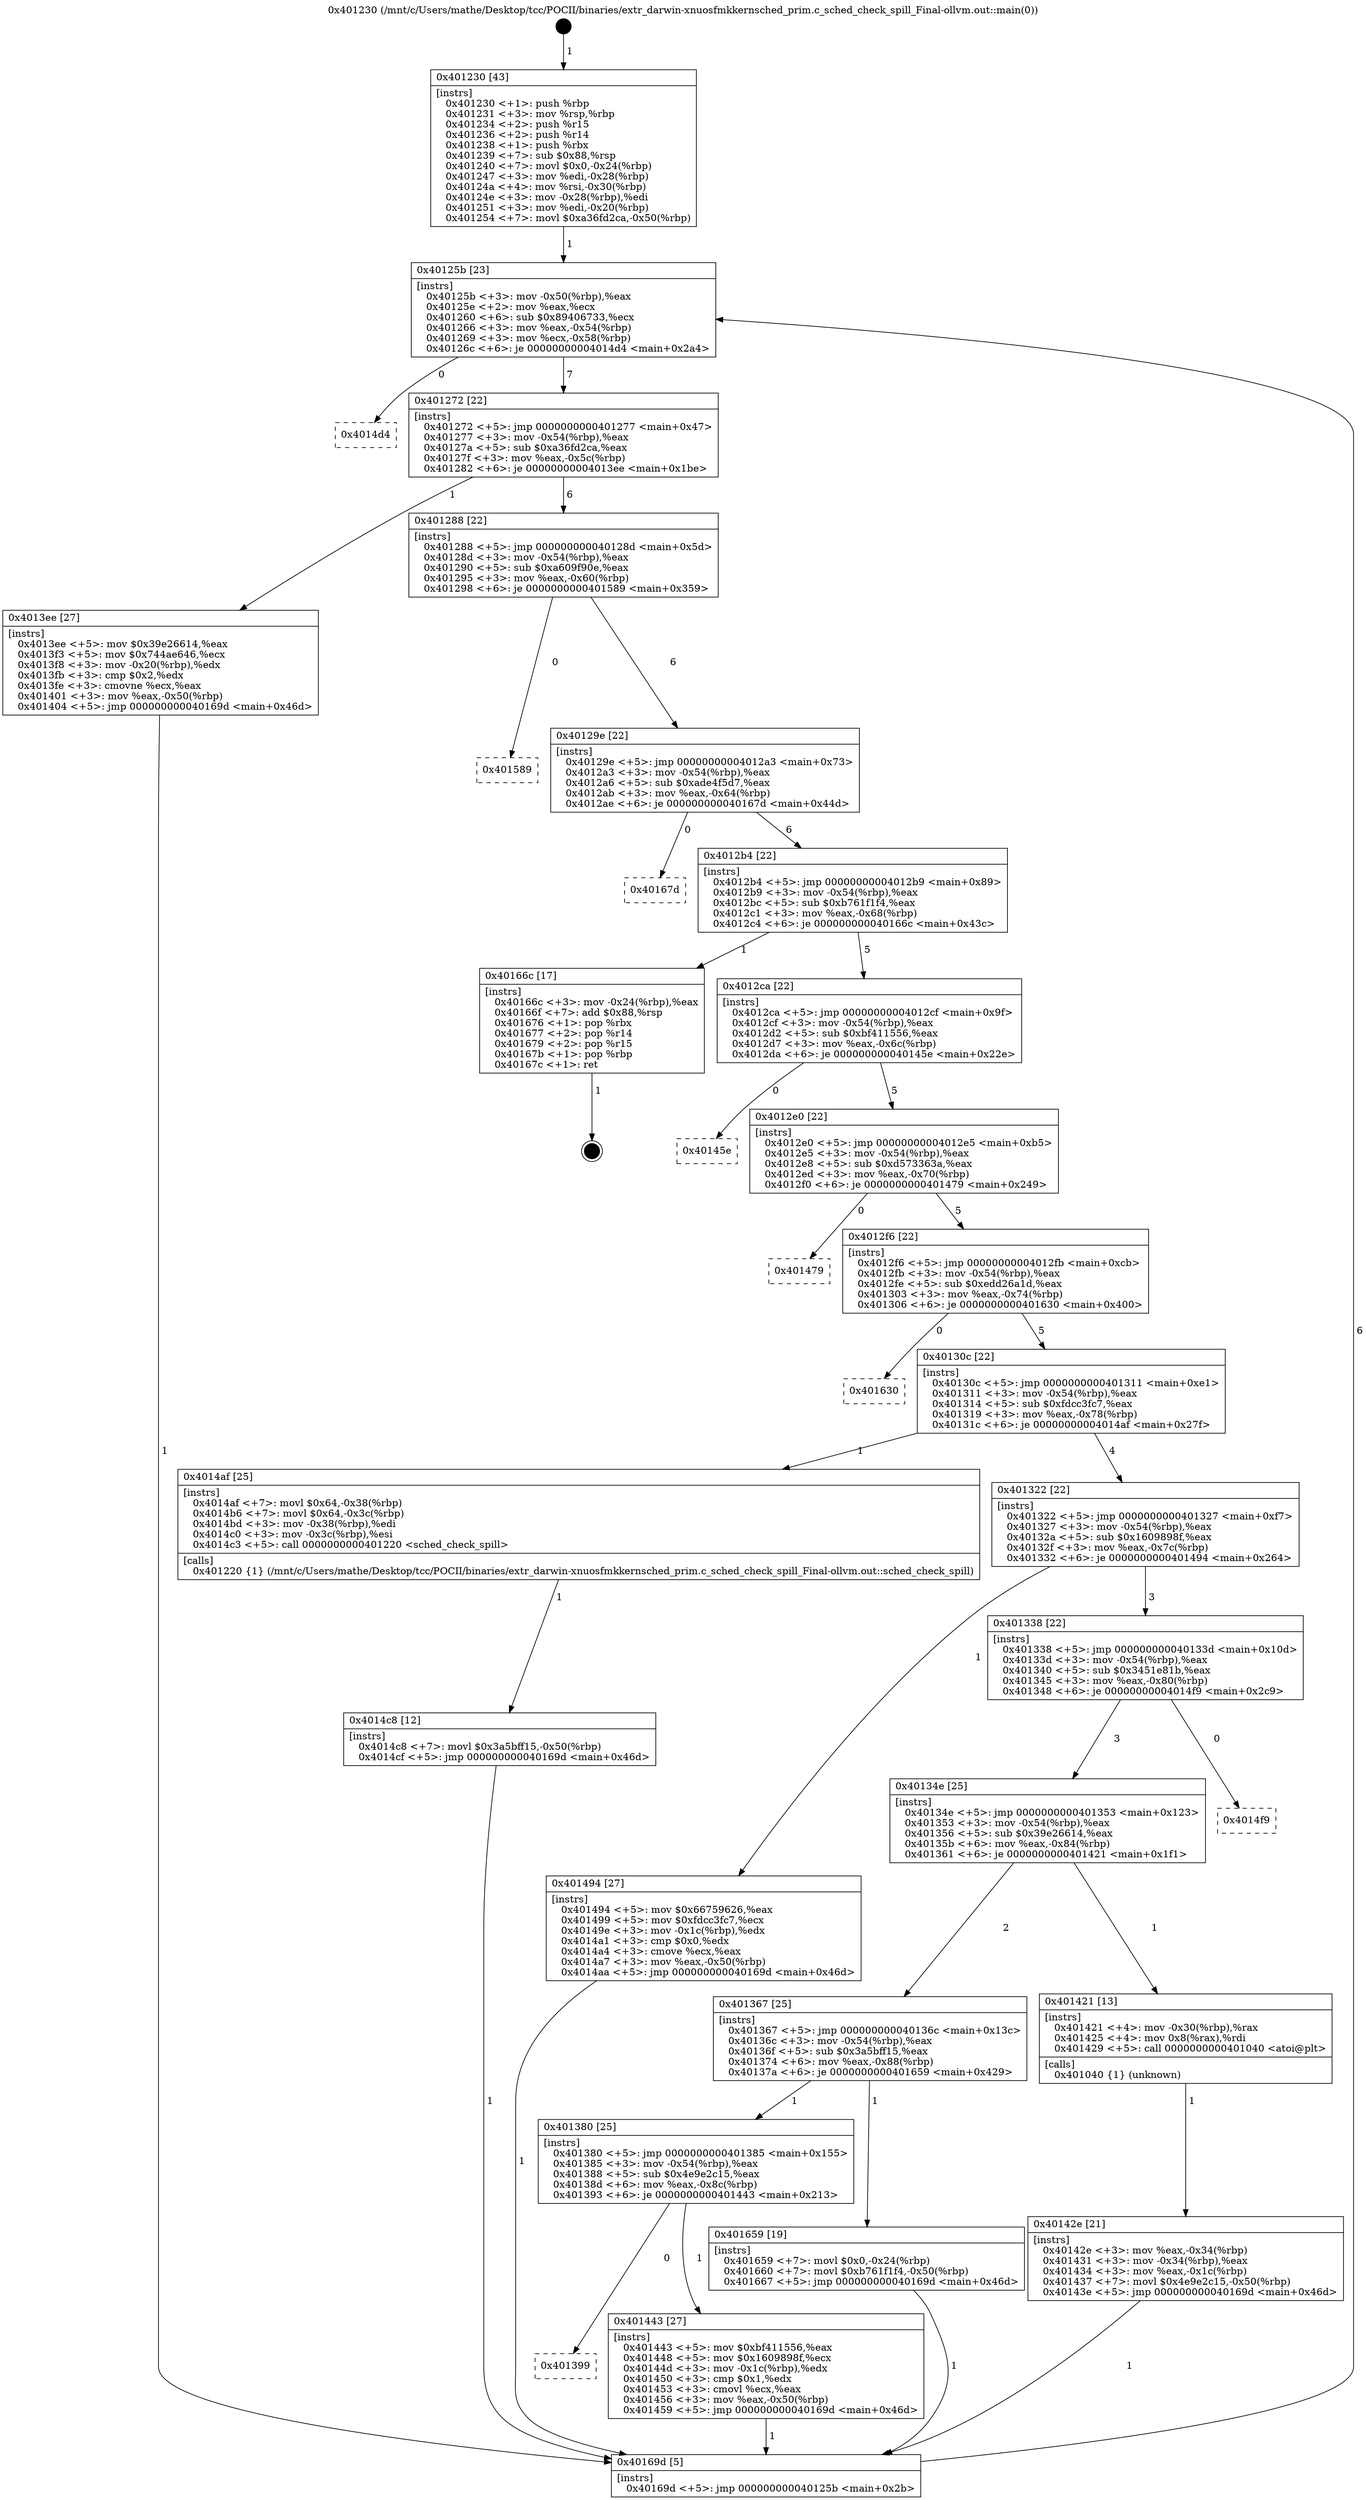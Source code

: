 digraph "0x401230" {
  label = "0x401230 (/mnt/c/Users/mathe/Desktop/tcc/POCII/binaries/extr_darwin-xnuosfmkkernsched_prim.c_sched_check_spill_Final-ollvm.out::main(0))"
  labelloc = "t"
  node[shape=record]

  Entry [label="",width=0.3,height=0.3,shape=circle,fillcolor=black,style=filled]
  "0x40125b" [label="{
     0x40125b [23]\l
     | [instrs]\l
     &nbsp;&nbsp;0x40125b \<+3\>: mov -0x50(%rbp),%eax\l
     &nbsp;&nbsp;0x40125e \<+2\>: mov %eax,%ecx\l
     &nbsp;&nbsp;0x401260 \<+6\>: sub $0x89406733,%ecx\l
     &nbsp;&nbsp;0x401266 \<+3\>: mov %eax,-0x54(%rbp)\l
     &nbsp;&nbsp;0x401269 \<+3\>: mov %ecx,-0x58(%rbp)\l
     &nbsp;&nbsp;0x40126c \<+6\>: je 00000000004014d4 \<main+0x2a4\>\l
  }"]
  "0x4014d4" [label="{
     0x4014d4\l
  }", style=dashed]
  "0x401272" [label="{
     0x401272 [22]\l
     | [instrs]\l
     &nbsp;&nbsp;0x401272 \<+5\>: jmp 0000000000401277 \<main+0x47\>\l
     &nbsp;&nbsp;0x401277 \<+3\>: mov -0x54(%rbp),%eax\l
     &nbsp;&nbsp;0x40127a \<+5\>: sub $0xa36fd2ca,%eax\l
     &nbsp;&nbsp;0x40127f \<+3\>: mov %eax,-0x5c(%rbp)\l
     &nbsp;&nbsp;0x401282 \<+6\>: je 00000000004013ee \<main+0x1be\>\l
  }"]
  Exit [label="",width=0.3,height=0.3,shape=circle,fillcolor=black,style=filled,peripheries=2]
  "0x4013ee" [label="{
     0x4013ee [27]\l
     | [instrs]\l
     &nbsp;&nbsp;0x4013ee \<+5\>: mov $0x39e26614,%eax\l
     &nbsp;&nbsp;0x4013f3 \<+5\>: mov $0x744ae646,%ecx\l
     &nbsp;&nbsp;0x4013f8 \<+3\>: mov -0x20(%rbp),%edx\l
     &nbsp;&nbsp;0x4013fb \<+3\>: cmp $0x2,%edx\l
     &nbsp;&nbsp;0x4013fe \<+3\>: cmovne %ecx,%eax\l
     &nbsp;&nbsp;0x401401 \<+3\>: mov %eax,-0x50(%rbp)\l
     &nbsp;&nbsp;0x401404 \<+5\>: jmp 000000000040169d \<main+0x46d\>\l
  }"]
  "0x401288" [label="{
     0x401288 [22]\l
     | [instrs]\l
     &nbsp;&nbsp;0x401288 \<+5\>: jmp 000000000040128d \<main+0x5d\>\l
     &nbsp;&nbsp;0x40128d \<+3\>: mov -0x54(%rbp),%eax\l
     &nbsp;&nbsp;0x401290 \<+5\>: sub $0xa609f90e,%eax\l
     &nbsp;&nbsp;0x401295 \<+3\>: mov %eax,-0x60(%rbp)\l
     &nbsp;&nbsp;0x401298 \<+6\>: je 0000000000401589 \<main+0x359\>\l
  }"]
  "0x40169d" [label="{
     0x40169d [5]\l
     | [instrs]\l
     &nbsp;&nbsp;0x40169d \<+5\>: jmp 000000000040125b \<main+0x2b\>\l
  }"]
  "0x401230" [label="{
     0x401230 [43]\l
     | [instrs]\l
     &nbsp;&nbsp;0x401230 \<+1\>: push %rbp\l
     &nbsp;&nbsp;0x401231 \<+3\>: mov %rsp,%rbp\l
     &nbsp;&nbsp;0x401234 \<+2\>: push %r15\l
     &nbsp;&nbsp;0x401236 \<+2\>: push %r14\l
     &nbsp;&nbsp;0x401238 \<+1\>: push %rbx\l
     &nbsp;&nbsp;0x401239 \<+7\>: sub $0x88,%rsp\l
     &nbsp;&nbsp;0x401240 \<+7\>: movl $0x0,-0x24(%rbp)\l
     &nbsp;&nbsp;0x401247 \<+3\>: mov %edi,-0x28(%rbp)\l
     &nbsp;&nbsp;0x40124a \<+4\>: mov %rsi,-0x30(%rbp)\l
     &nbsp;&nbsp;0x40124e \<+3\>: mov -0x28(%rbp),%edi\l
     &nbsp;&nbsp;0x401251 \<+3\>: mov %edi,-0x20(%rbp)\l
     &nbsp;&nbsp;0x401254 \<+7\>: movl $0xa36fd2ca,-0x50(%rbp)\l
  }"]
  "0x4014c8" [label="{
     0x4014c8 [12]\l
     | [instrs]\l
     &nbsp;&nbsp;0x4014c8 \<+7\>: movl $0x3a5bff15,-0x50(%rbp)\l
     &nbsp;&nbsp;0x4014cf \<+5\>: jmp 000000000040169d \<main+0x46d\>\l
  }"]
  "0x401589" [label="{
     0x401589\l
  }", style=dashed]
  "0x40129e" [label="{
     0x40129e [22]\l
     | [instrs]\l
     &nbsp;&nbsp;0x40129e \<+5\>: jmp 00000000004012a3 \<main+0x73\>\l
     &nbsp;&nbsp;0x4012a3 \<+3\>: mov -0x54(%rbp),%eax\l
     &nbsp;&nbsp;0x4012a6 \<+5\>: sub $0xade4f5d7,%eax\l
     &nbsp;&nbsp;0x4012ab \<+3\>: mov %eax,-0x64(%rbp)\l
     &nbsp;&nbsp;0x4012ae \<+6\>: je 000000000040167d \<main+0x44d\>\l
  }"]
  "0x401399" [label="{
     0x401399\l
  }", style=dashed]
  "0x40167d" [label="{
     0x40167d\l
  }", style=dashed]
  "0x4012b4" [label="{
     0x4012b4 [22]\l
     | [instrs]\l
     &nbsp;&nbsp;0x4012b4 \<+5\>: jmp 00000000004012b9 \<main+0x89\>\l
     &nbsp;&nbsp;0x4012b9 \<+3\>: mov -0x54(%rbp),%eax\l
     &nbsp;&nbsp;0x4012bc \<+5\>: sub $0xb761f1f4,%eax\l
     &nbsp;&nbsp;0x4012c1 \<+3\>: mov %eax,-0x68(%rbp)\l
     &nbsp;&nbsp;0x4012c4 \<+6\>: je 000000000040166c \<main+0x43c\>\l
  }"]
  "0x401443" [label="{
     0x401443 [27]\l
     | [instrs]\l
     &nbsp;&nbsp;0x401443 \<+5\>: mov $0xbf411556,%eax\l
     &nbsp;&nbsp;0x401448 \<+5\>: mov $0x1609898f,%ecx\l
     &nbsp;&nbsp;0x40144d \<+3\>: mov -0x1c(%rbp),%edx\l
     &nbsp;&nbsp;0x401450 \<+3\>: cmp $0x1,%edx\l
     &nbsp;&nbsp;0x401453 \<+3\>: cmovl %ecx,%eax\l
     &nbsp;&nbsp;0x401456 \<+3\>: mov %eax,-0x50(%rbp)\l
     &nbsp;&nbsp;0x401459 \<+5\>: jmp 000000000040169d \<main+0x46d\>\l
  }"]
  "0x40166c" [label="{
     0x40166c [17]\l
     | [instrs]\l
     &nbsp;&nbsp;0x40166c \<+3\>: mov -0x24(%rbp),%eax\l
     &nbsp;&nbsp;0x40166f \<+7\>: add $0x88,%rsp\l
     &nbsp;&nbsp;0x401676 \<+1\>: pop %rbx\l
     &nbsp;&nbsp;0x401677 \<+2\>: pop %r14\l
     &nbsp;&nbsp;0x401679 \<+2\>: pop %r15\l
     &nbsp;&nbsp;0x40167b \<+1\>: pop %rbp\l
     &nbsp;&nbsp;0x40167c \<+1\>: ret\l
  }"]
  "0x4012ca" [label="{
     0x4012ca [22]\l
     | [instrs]\l
     &nbsp;&nbsp;0x4012ca \<+5\>: jmp 00000000004012cf \<main+0x9f\>\l
     &nbsp;&nbsp;0x4012cf \<+3\>: mov -0x54(%rbp),%eax\l
     &nbsp;&nbsp;0x4012d2 \<+5\>: sub $0xbf411556,%eax\l
     &nbsp;&nbsp;0x4012d7 \<+3\>: mov %eax,-0x6c(%rbp)\l
     &nbsp;&nbsp;0x4012da \<+6\>: je 000000000040145e \<main+0x22e\>\l
  }"]
  "0x401380" [label="{
     0x401380 [25]\l
     | [instrs]\l
     &nbsp;&nbsp;0x401380 \<+5\>: jmp 0000000000401385 \<main+0x155\>\l
     &nbsp;&nbsp;0x401385 \<+3\>: mov -0x54(%rbp),%eax\l
     &nbsp;&nbsp;0x401388 \<+5\>: sub $0x4e9e2c15,%eax\l
     &nbsp;&nbsp;0x40138d \<+6\>: mov %eax,-0x8c(%rbp)\l
     &nbsp;&nbsp;0x401393 \<+6\>: je 0000000000401443 \<main+0x213\>\l
  }"]
  "0x40145e" [label="{
     0x40145e\l
  }", style=dashed]
  "0x4012e0" [label="{
     0x4012e0 [22]\l
     | [instrs]\l
     &nbsp;&nbsp;0x4012e0 \<+5\>: jmp 00000000004012e5 \<main+0xb5\>\l
     &nbsp;&nbsp;0x4012e5 \<+3\>: mov -0x54(%rbp),%eax\l
     &nbsp;&nbsp;0x4012e8 \<+5\>: sub $0xd573363a,%eax\l
     &nbsp;&nbsp;0x4012ed \<+3\>: mov %eax,-0x70(%rbp)\l
     &nbsp;&nbsp;0x4012f0 \<+6\>: je 0000000000401479 \<main+0x249\>\l
  }"]
  "0x401659" [label="{
     0x401659 [19]\l
     | [instrs]\l
     &nbsp;&nbsp;0x401659 \<+7\>: movl $0x0,-0x24(%rbp)\l
     &nbsp;&nbsp;0x401660 \<+7\>: movl $0xb761f1f4,-0x50(%rbp)\l
     &nbsp;&nbsp;0x401667 \<+5\>: jmp 000000000040169d \<main+0x46d\>\l
  }"]
  "0x401479" [label="{
     0x401479\l
  }", style=dashed]
  "0x4012f6" [label="{
     0x4012f6 [22]\l
     | [instrs]\l
     &nbsp;&nbsp;0x4012f6 \<+5\>: jmp 00000000004012fb \<main+0xcb\>\l
     &nbsp;&nbsp;0x4012fb \<+3\>: mov -0x54(%rbp),%eax\l
     &nbsp;&nbsp;0x4012fe \<+5\>: sub $0xedd26a1d,%eax\l
     &nbsp;&nbsp;0x401303 \<+3\>: mov %eax,-0x74(%rbp)\l
     &nbsp;&nbsp;0x401306 \<+6\>: je 0000000000401630 \<main+0x400\>\l
  }"]
  "0x40142e" [label="{
     0x40142e [21]\l
     | [instrs]\l
     &nbsp;&nbsp;0x40142e \<+3\>: mov %eax,-0x34(%rbp)\l
     &nbsp;&nbsp;0x401431 \<+3\>: mov -0x34(%rbp),%eax\l
     &nbsp;&nbsp;0x401434 \<+3\>: mov %eax,-0x1c(%rbp)\l
     &nbsp;&nbsp;0x401437 \<+7\>: movl $0x4e9e2c15,-0x50(%rbp)\l
     &nbsp;&nbsp;0x40143e \<+5\>: jmp 000000000040169d \<main+0x46d\>\l
  }"]
  "0x401630" [label="{
     0x401630\l
  }", style=dashed]
  "0x40130c" [label="{
     0x40130c [22]\l
     | [instrs]\l
     &nbsp;&nbsp;0x40130c \<+5\>: jmp 0000000000401311 \<main+0xe1\>\l
     &nbsp;&nbsp;0x401311 \<+3\>: mov -0x54(%rbp),%eax\l
     &nbsp;&nbsp;0x401314 \<+5\>: sub $0xfdcc3fc7,%eax\l
     &nbsp;&nbsp;0x401319 \<+3\>: mov %eax,-0x78(%rbp)\l
     &nbsp;&nbsp;0x40131c \<+6\>: je 00000000004014af \<main+0x27f\>\l
  }"]
  "0x401367" [label="{
     0x401367 [25]\l
     | [instrs]\l
     &nbsp;&nbsp;0x401367 \<+5\>: jmp 000000000040136c \<main+0x13c\>\l
     &nbsp;&nbsp;0x40136c \<+3\>: mov -0x54(%rbp),%eax\l
     &nbsp;&nbsp;0x40136f \<+5\>: sub $0x3a5bff15,%eax\l
     &nbsp;&nbsp;0x401374 \<+6\>: mov %eax,-0x88(%rbp)\l
     &nbsp;&nbsp;0x40137a \<+6\>: je 0000000000401659 \<main+0x429\>\l
  }"]
  "0x4014af" [label="{
     0x4014af [25]\l
     | [instrs]\l
     &nbsp;&nbsp;0x4014af \<+7\>: movl $0x64,-0x38(%rbp)\l
     &nbsp;&nbsp;0x4014b6 \<+7\>: movl $0x64,-0x3c(%rbp)\l
     &nbsp;&nbsp;0x4014bd \<+3\>: mov -0x38(%rbp),%edi\l
     &nbsp;&nbsp;0x4014c0 \<+3\>: mov -0x3c(%rbp),%esi\l
     &nbsp;&nbsp;0x4014c3 \<+5\>: call 0000000000401220 \<sched_check_spill\>\l
     | [calls]\l
     &nbsp;&nbsp;0x401220 \{1\} (/mnt/c/Users/mathe/Desktop/tcc/POCII/binaries/extr_darwin-xnuosfmkkernsched_prim.c_sched_check_spill_Final-ollvm.out::sched_check_spill)\l
  }"]
  "0x401322" [label="{
     0x401322 [22]\l
     | [instrs]\l
     &nbsp;&nbsp;0x401322 \<+5\>: jmp 0000000000401327 \<main+0xf7\>\l
     &nbsp;&nbsp;0x401327 \<+3\>: mov -0x54(%rbp),%eax\l
     &nbsp;&nbsp;0x40132a \<+5\>: sub $0x1609898f,%eax\l
     &nbsp;&nbsp;0x40132f \<+3\>: mov %eax,-0x7c(%rbp)\l
     &nbsp;&nbsp;0x401332 \<+6\>: je 0000000000401494 \<main+0x264\>\l
  }"]
  "0x401421" [label="{
     0x401421 [13]\l
     | [instrs]\l
     &nbsp;&nbsp;0x401421 \<+4\>: mov -0x30(%rbp),%rax\l
     &nbsp;&nbsp;0x401425 \<+4\>: mov 0x8(%rax),%rdi\l
     &nbsp;&nbsp;0x401429 \<+5\>: call 0000000000401040 \<atoi@plt\>\l
     | [calls]\l
     &nbsp;&nbsp;0x401040 \{1\} (unknown)\l
  }"]
  "0x401494" [label="{
     0x401494 [27]\l
     | [instrs]\l
     &nbsp;&nbsp;0x401494 \<+5\>: mov $0x66759626,%eax\l
     &nbsp;&nbsp;0x401499 \<+5\>: mov $0xfdcc3fc7,%ecx\l
     &nbsp;&nbsp;0x40149e \<+3\>: mov -0x1c(%rbp),%edx\l
     &nbsp;&nbsp;0x4014a1 \<+3\>: cmp $0x0,%edx\l
     &nbsp;&nbsp;0x4014a4 \<+3\>: cmove %ecx,%eax\l
     &nbsp;&nbsp;0x4014a7 \<+3\>: mov %eax,-0x50(%rbp)\l
     &nbsp;&nbsp;0x4014aa \<+5\>: jmp 000000000040169d \<main+0x46d\>\l
  }"]
  "0x401338" [label="{
     0x401338 [22]\l
     | [instrs]\l
     &nbsp;&nbsp;0x401338 \<+5\>: jmp 000000000040133d \<main+0x10d\>\l
     &nbsp;&nbsp;0x40133d \<+3\>: mov -0x54(%rbp),%eax\l
     &nbsp;&nbsp;0x401340 \<+5\>: sub $0x3451e81b,%eax\l
     &nbsp;&nbsp;0x401345 \<+3\>: mov %eax,-0x80(%rbp)\l
     &nbsp;&nbsp;0x401348 \<+6\>: je 00000000004014f9 \<main+0x2c9\>\l
  }"]
  "0x40134e" [label="{
     0x40134e [25]\l
     | [instrs]\l
     &nbsp;&nbsp;0x40134e \<+5\>: jmp 0000000000401353 \<main+0x123\>\l
     &nbsp;&nbsp;0x401353 \<+3\>: mov -0x54(%rbp),%eax\l
     &nbsp;&nbsp;0x401356 \<+5\>: sub $0x39e26614,%eax\l
     &nbsp;&nbsp;0x40135b \<+6\>: mov %eax,-0x84(%rbp)\l
     &nbsp;&nbsp;0x401361 \<+6\>: je 0000000000401421 \<main+0x1f1\>\l
  }"]
  "0x4014f9" [label="{
     0x4014f9\l
  }", style=dashed]
  Entry -> "0x401230" [label=" 1"]
  "0x40125b" -> "0x4014d4" [label=" 0"]
  "0x40125b" -> "0x401272" [label=" 7"]
  "0x40166c" -> Exit [label=" 1"]
  "0x401272" -> "0x4013ee" [label=" 1"]
  "0x401272" -> "0x401288" [label=" 6"]
  "0x4013ee" -> "0x40169d" [label=" 1"]
  "0x401230" -> "0x40125b" [label=" 1"]
  "0x40169d" -> "0x40125b" [label=" 6"]
  "0x401659" -> "0x40169d" [label=" 1"]
  "0x401288" -> "0x401589" [label=" 0"]
  "0x401288" -> "0x40129e" [label=" 6"]
  "0x4014c8" -> "0x40169d" [label=" 1"]
  "0x40129e" -> "0x40167d" [label=" 0"]
  "0x40129e" -> "0x4012b4" [label=" 6"]
  "0x4014af" -> "0x4014c8" [label=" 1"]
  "0x4012b4" -> "0x40166c" [label=" 1"]
  "0x4012b4" -> "0x4012ca" [label=" 5"]
  "0x401494" -> "0x40169d" [label=" 1"]
  "0x4012ca" -> "0x40145e" [label=" 0"]
  "0x4012ca" -> "0x4012e0" [label=" 5"]
  "0x401380" -> "0x401399" [label=" 0"]
  "0x4012e0" -> "0x401479" [label=" 0"]
  "0x4012e0" -> "0x4012f6" [label=" 5"]
  "0x401380" -> "0x401443" [label=" 1"]
  "0x4012f6" -> "0x401630" [label=" 0"]
  "0x4012f6" -> "0x40130c" [label=" 5"]
  "0x401367" -> "0x401380" [label=" 1"]
  "0x40130c" -> "0x4014af" [label=" 1"]
  "0x40130c" -> "0x401322" [label=" 4"]
  "0x401367" -> "0x401659" [label=" 1"]
  "0x401322" -> "0x401494" [label=" 1"]
  "0x401322" -> "0x401338" [label=" 3"]
  "0x401443" -> "0x40169d" [label=" 1"]
  "0x401338" -> "0x4014f9" [label=" 0"]
  "0x401338" -> "0x40134e" [label=" 3"]
  "0x40142e" -> "0x40169d" [label=" 1"]
  "0x40134e" -> "0x401421" [label=" 1"]
  "0x40134e" -> "0x401367" [label=" 2"]
  "0x401421" -> "0x40142e" [label=" 1"]
}
